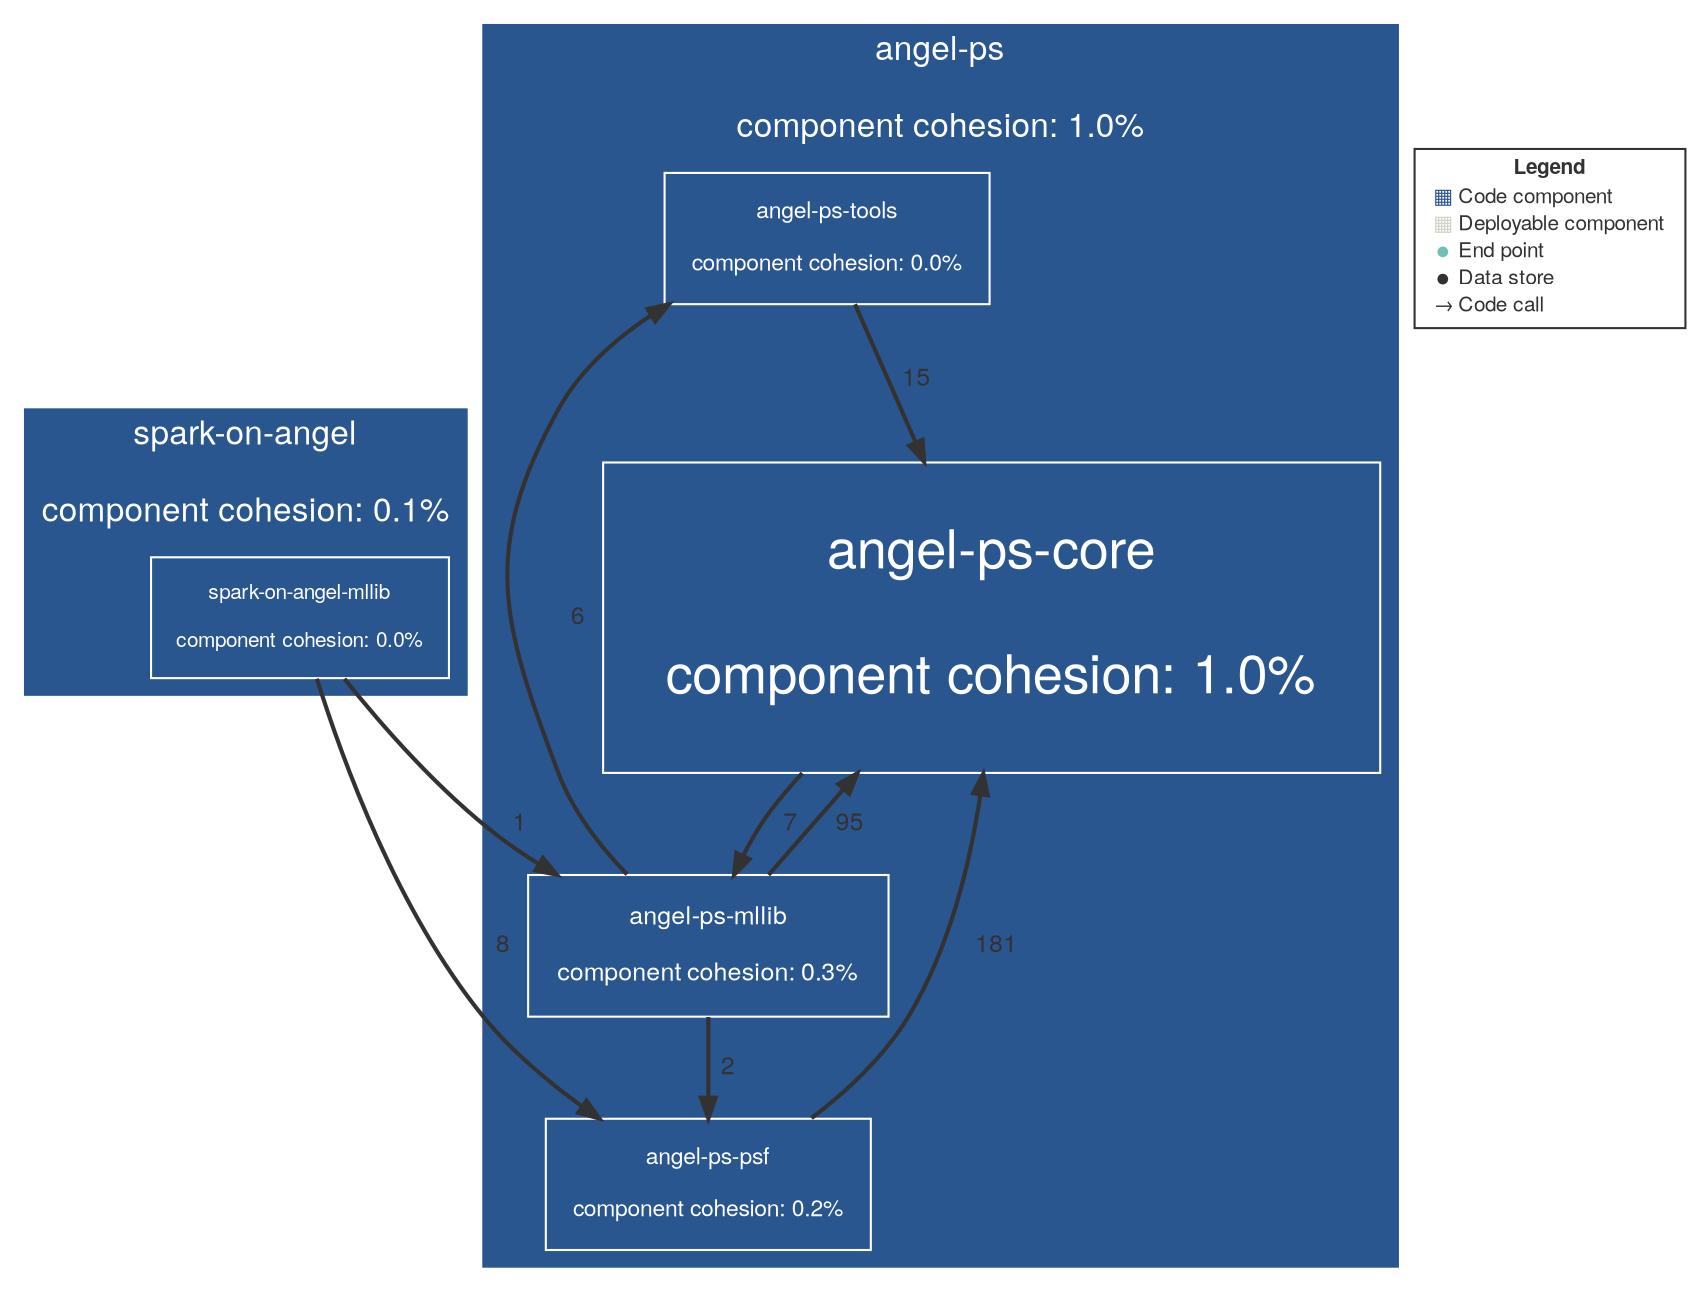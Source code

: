 digraph "Graph" {
compound=true
rankdir=TD
subgraph "cluster-com.tencent.angel:spark-on-angel" {
style="filled"
color="#2A568F"
fontname="Helvetica Neue"
fontsize="16"
fontcolor="#FFFFFF"
label="spark-on-angel

component cohesion: 0.1%"
"com.tencent.angel:spark-on-angel-mllib@com.tencent.angel:spark-on-angel" [ shape="box" style="filled" fillcolor="#2A568F" penwidth="1" color="#FFFFFF" fontname="Helvetica Neue" fontcolor="#FFFFFF" fontsize="10" margin="0.16" label="spark-on-angel-mllib

component cohesion: 0.0%" ]
}
subgraph "cluster-com.tencent.angel:angel-ps" {
style="filled"
color="#2A568F"
fontname="Helvetica Neue"
fontsize="16"
fontcolor="#FFFFFF"
label="angel-ps

component cohesion: 1.0%"
"com.tencent.angel:angel-ps-tools@com.tencent.angel:angel-ps" [ shape="box" style="filled" fillcolor="#2A568F" penwidth="1" color="#FFFFFF" fontname="Helvetica Neue" fontcolor="#FFFFFF" fontsize="11" margin="0.176" label="angel-ps-tools

component cohesion: 0.0%" ]
"com.tencent.angel:angel-ps-mllib@com.tencent.angel:angel-ps" [ shape="box" style="filled" fillcolor="#2A568F" penwidth="1" color="#FFFFFF" fontname="Helvetica Neue" fontcolor="#FFFFFF" fontsize="12" margin="0.192" label="angel-ps-mllib

component cohesion: 0.3%" ]
"com.tencent.angel:angel-ps-core@com.tencent.angel:angel-ps" [ shape="box" style="filled" fillcolor="#2A568F" penwidth="1" color="#FFFFFF" fontname="Helvetica Neue" fontcolor="#FFFFFF" fontsize="26" margin="0.41600000000000004" label="angel-ps-core

component cohesion: 1.0%" ]
"com.tencent.angel:angel-ps-psf@com.tencent.angel:angel-ps" [ shape="box" style="filled" fillcolor="#2A568F" penwidth="1" color="#FFFFFF" fontname="Helvetica Neue" fontcolor="#FFFFFF" fontsize="11" margin="0.176" label="angel-ps-psf

component cohesion: 0.2%" ]
}
"com.tencent.angel:spark-on-angel-mllib@com.tencent.angel:spark-on-angel" -> "com.tencent.angel:angel-ps-mllib@com.tencent.angel:angel-ps" [ penwidth="2" color="#323232" fontcolor="#323232" fontname="Helvetica Neue" fontsize="12" label="  1" ]
"com.tencent.angel:spark-on-angel-mllib@com.tencent.angel:spark-on-angel" -> "com.tencent.angel:angel-ps-psf@com.tencent.angel:angel-ps" [ penwidth="2" color="#323232" fontcolor="#323232" fontname="Helvetica Neue" fontsize="12" label="  8" ]
"com.tencent.angel:angel-ps-tools@com.tencent.angel:angel-ps" -> "com.tencent.angel:angel-ps-core@com.tencent.angel:angel-ps" [ penwidth="2" color="#323232" fontcolor="#323232" fontname="Helvetica Neue" fontsize="12" label="  15" ]
"com.tencent.angel:angel-ps-mllib@com.tencent.angel:angel-ps" -> "com.tencent.angel:angel-ps-tools@com.tencent.angel:angel-ps" [ penwidth="2" color="#323232" fontcolor="#323232" fontname="Helvetica Neue" fontsize="12" label="  6" ]
"com.tencent.angel:angel-ps-mllib@com.tencent.angel:angel-ps" -> "com.tencent.angel:angel-ps-core@com.tencent.angel:angel-ps" [ penwidth="2" color="#323232" fontcolor="#323232" fontname="Helvetica Neue" fontsize="12" label="  95" ]
"com.tencent.angel:angel-ps-mllib@com.tencent.angel:angel-ps" -> "com.tencent.angel:angel-ps-psf@com.tencent.angel:angel-ps" [ penwidth="2" color="#323232" fontcolor="#323232" fontname="Helvetica Neue" fontsize="12" label="  2" ]
"com.tencent.angel:angel-ps-core@com.tencent.angel:angel-ps" -> "com.tencent.angel:angel-ps-mllib@com.tencent.angel:angel-ps" [ penwidth="2" color="#323232" fontcolor="#323232" fontname="Helvetica Neue" fontsize="12" label="  7" ]
"com.tencent.angel:angel-ps-psf@com.tencent.angel:angel-ps" -> "com.tencent.angel:angel-ps-core@com.tencent.angel:angel-ps" [ penwidth="2" color="#323232" fontcolor="#323232" fontname="Helvetica Neue" fontsize="12" label="  181" ]
"LEGEND" [ shape="box" style="filled" fillcolor="#FFFFFF" penwidth="1" color="#323232" fontname="Helvetica Neue" fontcolor="#323232" fontsize="10" label=<<TABLE BORDER="0" CELLPADDING="1" CELLSPACING="0">
<TR><TD COLSPAN="2"><B>Legend</B></TD></TR>
<TR><TD><FONT COLOR="#2A568F">&#9638;</FONT></TD><TD ALIGN="left">Code component</TD></TR>
<TR><TD><FONT COLOR="#D2D1C7">&#9638;</FONT></TD><TD ALIGN="left">Deployable component</TD></TR>
<TR><TD><FONT COLOR="#72C0B4">&#9679;</FONT></TD><TD ALIGN="left">End point</TD></TR>
<TR><TD><FONT COLOR="#323232">&#9679;</FONT></TD><TD ALIGN="left">Data store</TD></TR>
<TR><TD><FONT COLOR="#323232">&rarr;</FONT></TD><TD ALIGN="left">Code call</TD></TR>
</TABLE>
>  ]
}
